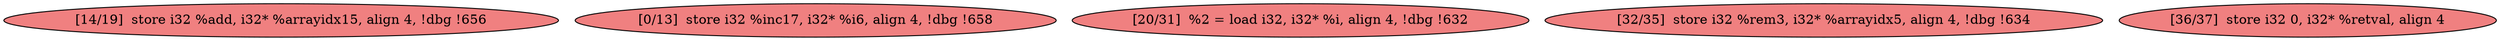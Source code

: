 
digraph G {


node42 [fillcolor=lightcoral,label="[14/19]  store i32 %add, i32* %arrayidx15, align 4, !dbg !656",shape=ellipse,style=filled ]
node41 [fillcolor=lightcoral,label="[0/13]  store i32 %inc17, i32* %i6, align 4, !dbg !658",shape=ellipse,style=filled ]
node40 [fillcolor=lightcoral,label="[20/31]  %2 = load i32, i32* %i, align 4, !dbg !632",shape=ellipse,style=filled ]
node38 [fillcolor=lightcoral,label="[32/35]  store i32 %rem3, i32* %arrayidx5, align 4, !dbg !634",shape=ellipse,style=filled ]
node39 [fillcolor=lightcoral,label="[36/37]  store i32 0, i32* %retval, align 4",shape=ellipse,style=filled ]



}
